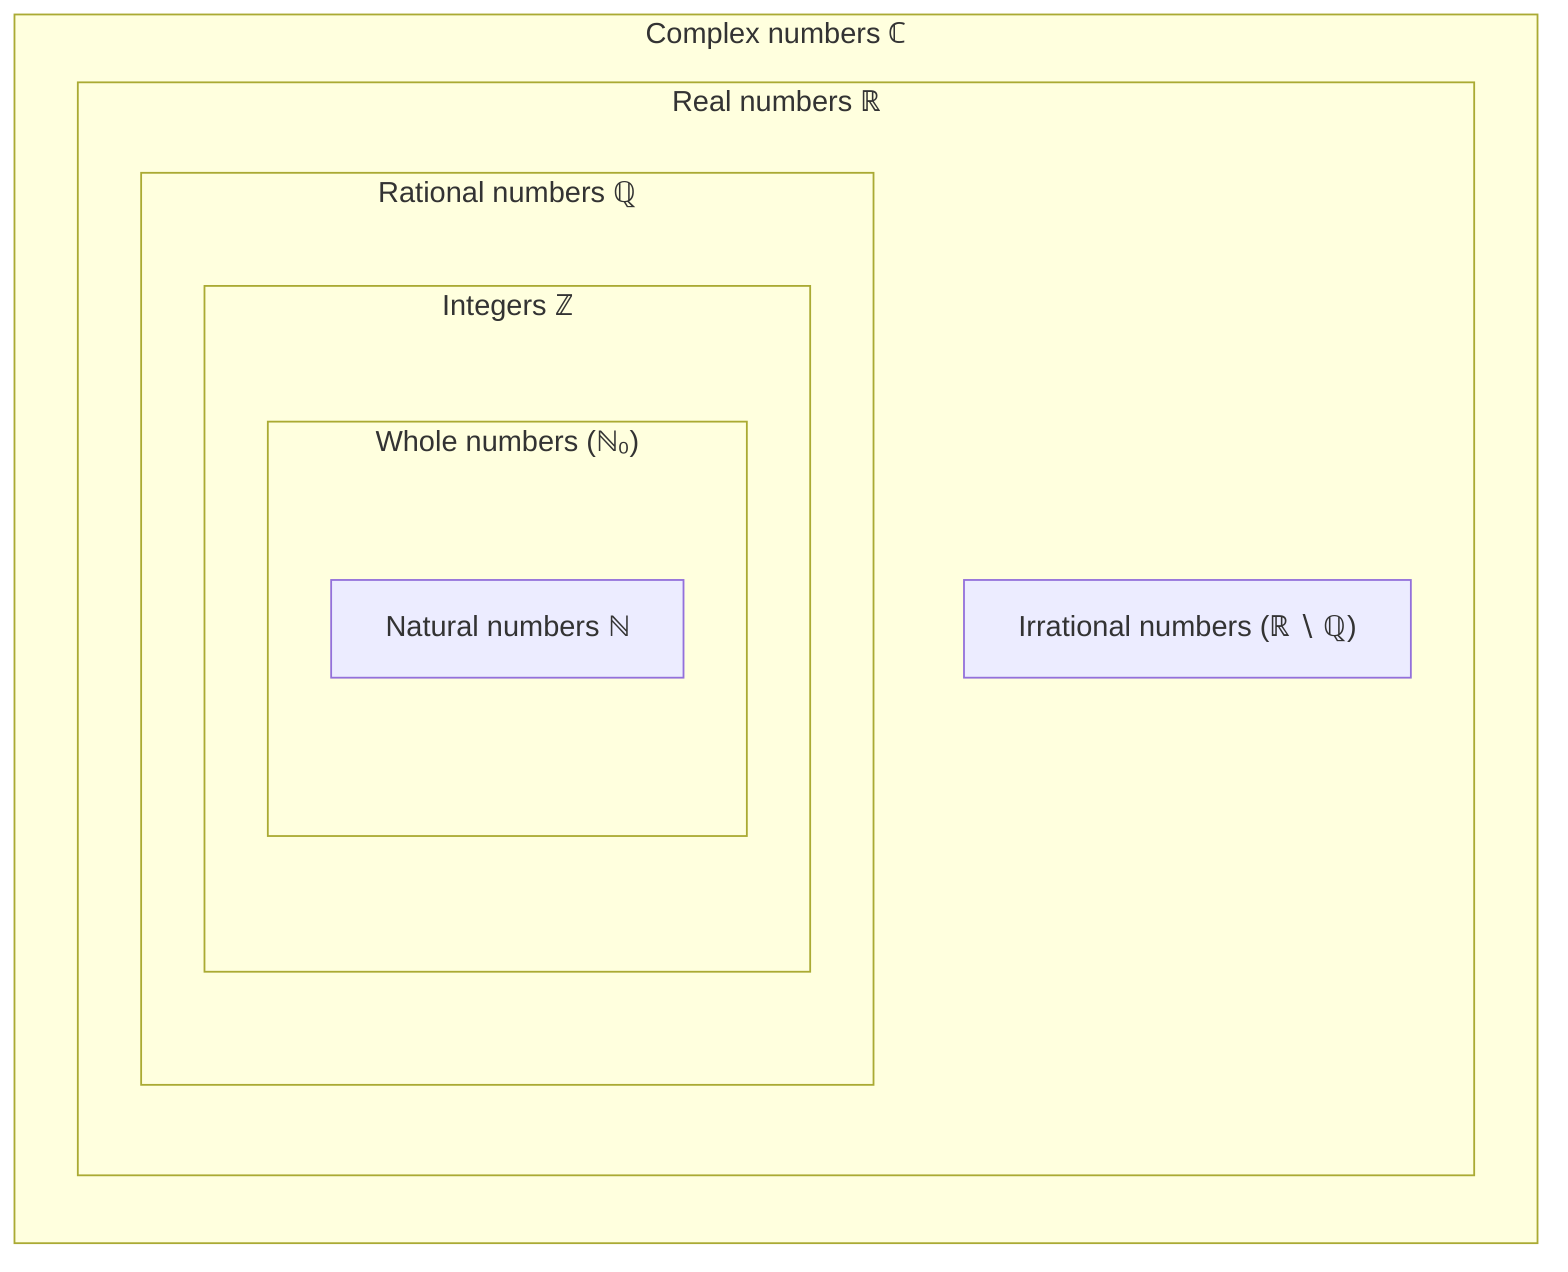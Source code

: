 flowchart TB
    subgraph C["Complex numbers ℂ"]
        direction TB
        subgraph R["Real numbers ℝ"]
            direction TB
            subgraph Q["Rational numbers ℚ"]
                direction TB
                subgraph Z["Integers ℤ"]
                    direction TB
                    subgraph W["Whole numbers (ℕ₀)"]
                        direction TB
                        N["Natural numbers ℕ"]
                    end
                end
            end
            I["Irrational numbers (ℝ ∖ ℚ)"]
        end
    end